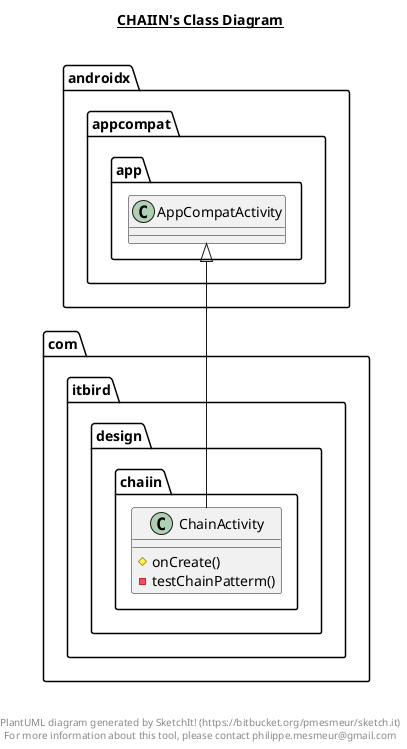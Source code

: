 @startuml

title __CHAIIN's Class Diagram__\n

  namespace com.itbird.design {
    namespace chaiin {
      class com.itbird.design.chaiin.ChainActivity {
          # onCreate()
          - testChainPatterm()
      }
    }
  }
  

  com.itbird.design.chaiin.ChainActivity -up-|> androidx.appcompat.app.AppCompatActivity


right footer


PlantUML diagram generated by SketchIt! (https://bitbucket.org/pmesmeur/sketch.it)
For more information about this tool, please contact philippe.mesmeur@gmail.com
endfooter

@enduml
